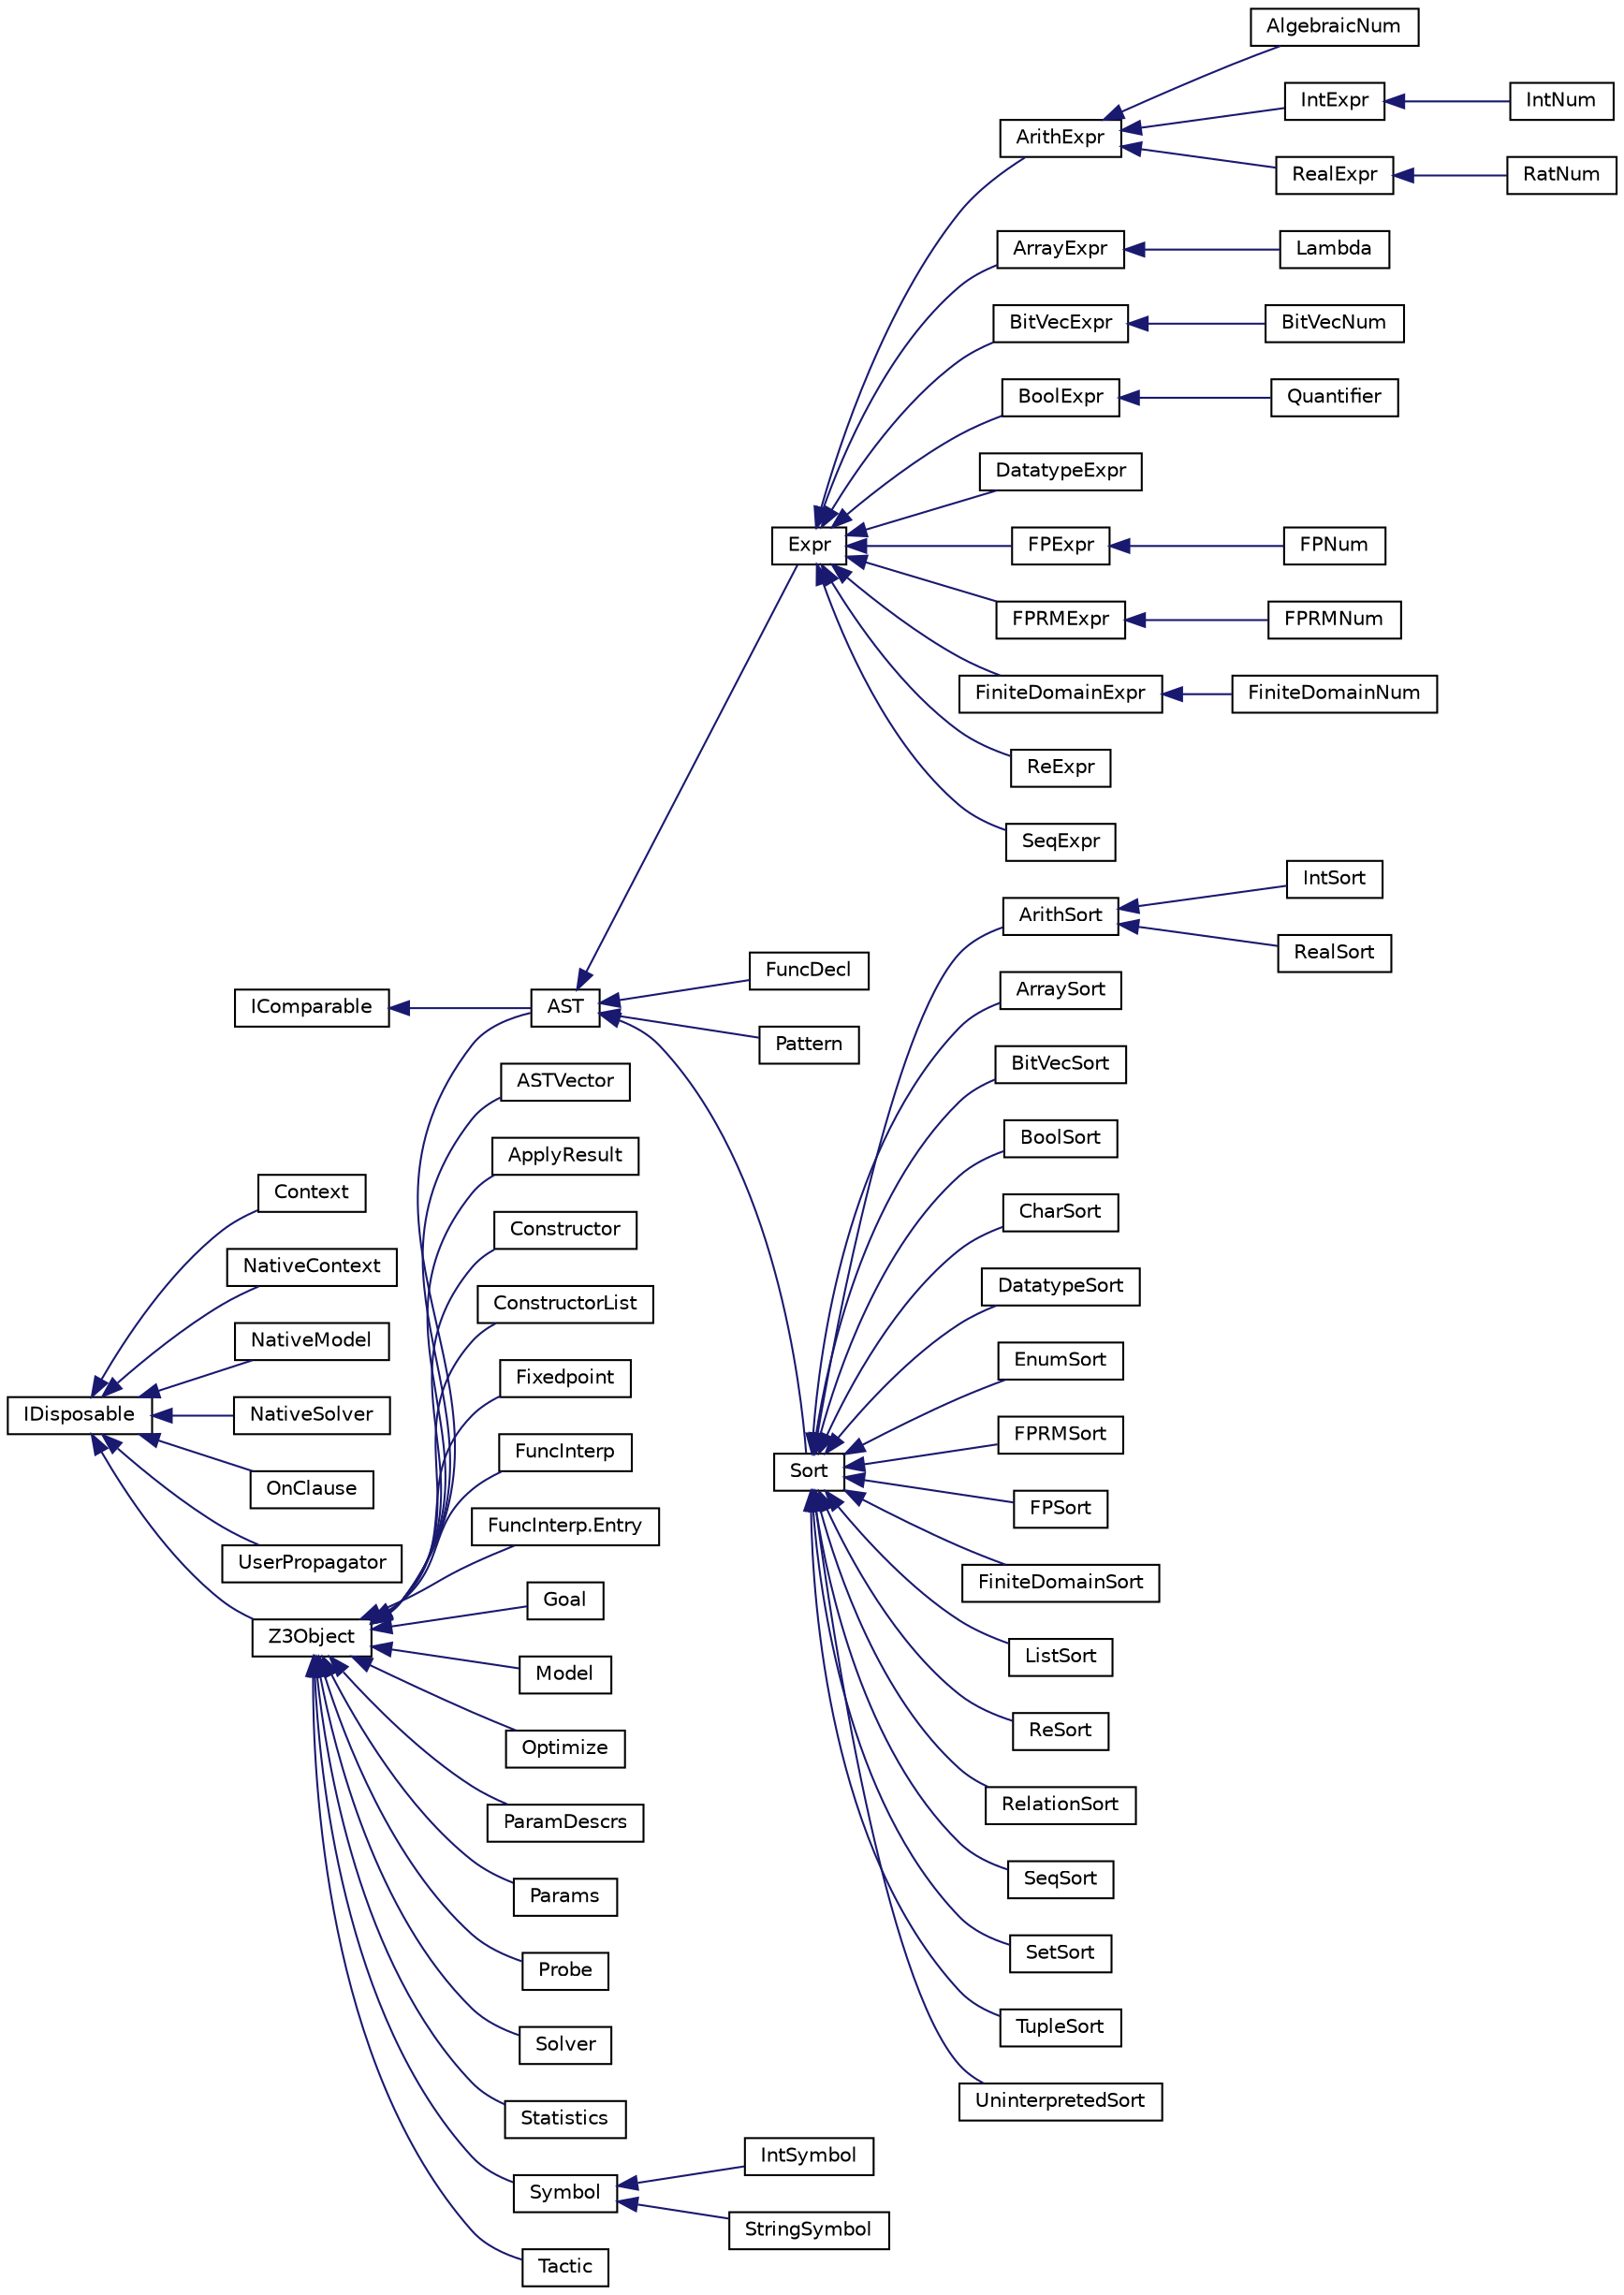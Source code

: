 digraph "Graphical Class Hierarchy"
{
 // LATEX_PDF_SIZE
  edge [fontname="Helvetica",fontsize="10",labelfontname="Helvetica",labelfontsize="10"];
  node [fontname="Helvetica",fontsize="10",shape=record];
  rankdir="LR";
  Node0 [label="IComparable",height=0.2,width=0.4,color="black", fillcolor="white", style="filled",URL="$class_i_comparable.html",tooltip=" "];
  Node0 -> Node1 [dir="back",color="midnightblue",fontsize="10",style="solid",fontname="Helvetica"];
  Node1 [label="AST",height=0.2,width=0.4,color="black", fillcolor="white", style="filled",URL="$class_microsoft_1_1_z3_1_1_a_s_t.html",tooltip="The abstract syntax tree (AST) class."];
  Node1 -> Node2 [dir="back",color="midnightblue",fontsize="10",style="solid",fontname="Helvetica"];
  Node2 [label="Expr",height=0.2,width=0.4,color="black", fillcolor="white", style="filled",URL="$class_microsoft_1_1_z3_1_1_expr.html",tooltip="Expressions are terms."];
  Node2 -> Node3 [dir="back",color="midnightblue",fontsize="10",style="solid",fontname="Helvetica"];
  Node3 [label="ArithExpr",height=0.2,width=0.4,color="black", fillcolor="white", style="filled",URL="$class_microsoft_1_1_z3_1_1_arith_expr.html",tooltip="Arithmetic expressions (int/real)"];
  Node3 -> Node4 [dir="back",color="midnightblue",fontsize="10",style="solid",fontname="Helvetica"];
  Node4 [label="AlgebraicNum",height=0.2,width=0.4,color="black", fillcolor="white", style="filled",URL="$class_microsoft_1_1_z3_1_1_algebraic_num.html",tooltip="Algebraic numbers"];
  Node3 -> Node5 [dir="back",color="midnightblue",fontsize="10",style="solid",fontname="Helvetica"];
  Node5 [label="IntExpr",height=0.2,width=0.4,color="black", fillcolor="white", style="filled",URL="$class_microsoft_1_1_z3_1_1_int_expr.html",tooltip="Int expressions"];
  Node5 -> Node6 [dir="back",color="midnightblue",fontsize="10",style="solid",fontname="Helvetica"];
  Node6 [label="IntNum",height=0.2,width=0.4,color="black", fillcolor="white", style="filled",URL="$class_microsoft_1_1_z3_1_1_int_num.html",tooltip="Integer Numerals"];
  Node3 -> Node7 [dir="back",color="midnightblue",fontsize="10",style="solid",fontname="Helvetica"];
  Node7 [label="RealExpr",height=0.2,width=0.4,color="black", fillcolor="white", style="filled",URL="$class_microsoft_1_1_z3_1_1_real_expr.html",tooltip="Real expressions"];
  Node7 -> Node8 [dir="back",color="midnightblue",fontsize="10",style="solid",fontname="Helvetica"];
  Node8 [label="RatNum",height=0.2,width=0.4,color="black", fillcolor="white", style="filled",URL="$class_microsoft_1_1_z3_1_1_rat_num.html",tooltip="Rational Numerals"];
  Node2 -> Node9 [dir="back",color="midnightblue",fontsize="10",style="solid",fontname="Helvetica"];
  Node9 [label="ArrayExpr",height=0.2,width=0.4,color="black", fillcolor="white", style="filled",URL="$class_microsoft_1_1_z3_1_1_array_expr.html",tooltip="Array expressions"];
  Node9 -> Node10 [dir="back",color="midnightblue",fontsize="10",style="solid",fontname="Helvetica"];
  Node10 [label="Lambda",height=0.2,width=0.4,color="black", fillcolor="white", style="filled",URL="$class_microsoft_1_1_z3_1_1_lambda.html",tooltip="Lambda expressions."];
  Node2 -> Node11 [dir="back",color="midnightblue",fontsize="10",style="solid",fontname="Helvetica"];
  Node11 [label="BitVecExpr",height=0.2,width=0.4,color="black", fillcolor="white", style="filled",URL="$class_microsoft_1_1_z3_1_1_bit_vec_expr.html",tooltip="Bit-vector expressions"];
  Node11 -> Node12 [dir="back",color="midnightblue",fontsize="10",style="solid",fontname="Helvetica"];
  Node12 [label="BitVecNum",height=0.2,width=0.4,color="black", fillcolor="white", style="filled",URL="$class_microsoft_1_1_z3_1_1_bit_vec_num.html",tooltip="Bit-vector numerals"];
  Node2 -> Node13 [dir="back",color="midnightblue",fontsize="10",style="solid",fontname="Helvetica"];
  Node13 [label="BoolExpr",height=0.2,width=0.4,color="black", fillcolor="white", style="filled",URL="$class_microsoft_1_1_z3_1_1_bool_expr.html",tooltip="Boolean expressions"];
  Node13 -> Node14 [dir="back",color="midnightblue",fontsize="10",style="solid",fontname="Helvetica"];
  Node14 [label="Quantifier",height=0.2,width=0.4,color="black", fillcolor="white", style="filled",URL="$class_microsoft_1_1_z3_1_1_quantifier.html",tooltip="Quantifier expressions."];
  Node2 -> Node15 [dir="back",color="midnightblue",fontsize="10",style="solid",fontname="Helvetica"];
  Node15 [label="DatatypeExpr",height=0.2,width=0.4,color="black", fillcolor="white", style="filled",URL="$class_microsoft_1_1_z3_1_1_datatype_expr.html",tooltip="Datatype expressions"];
  Node2 -> Node16 [dir="back",color="midnightblue",fontsize="10",style="solid",fontname="Helvetica"];
  Node16 [label="FPExpr",height=0.2,width=0.4,color="black", fillcolor="white", style="filled",URL="$class_microsoft_1_1_z3_1_1_f_p_expr.html",tooltip="FloatingPoint Expressions"];
  Node16 -> Node17 [dir="back",color="midnightblue",fontsize="10",style="solid",fontname="Helvetica"];
  Node17 [label="FPNum",height=0.2,width=0.4,color="black", fillcolor="white", style="filled",URL="$class_microsoft_1_1_z3_1_1_f_p_num.html",tooltip="FloatiungPoint Numerals"];
  Node2 -> Node18 [dir="back",color="midnightblue",fontsize="10",style="solid",fontname="Helvetica"];
  Node18 [label="FPRMExpr",height=0.2,width=0.4,color="black", fillcolor="white", style="filled",URL="$class_microsoft_1_1_z3_1_1_f_p_r_m_expr.html",tooltip="FloatingPoint RoundingMode Expressions"];
  Node18 -> Node19 [dir="back",color="midnightblue",fontsize="10",style="solid",fontname="Helvetica"];
  Node19 [label="FPRMNum",height=0.2,width=0.4,color="black", fillcolor="white", style="filled",URL="$class_microsoft_1_1_z3_1_1_f_p_r_m_num.html",tooltip="Floating-point rounding mode numerals"];
  Node2 -> Node20 [dir="back",color="midnightblue",fontsize="10",style="solid",fontname="Helvetica"];
  Node20 [label="FiniteDomainExpr",height=0.2,width=0.4,color="black", fillcolor="white", style="filled",URL="$class_microsoft_1_1_z3_1_1_finite_domain_expr.html",tooltip="Finite-domain expressions"];
  Node20 -> Node21 [dir="back",color="midnightblue",fontsize="10",style="solid",fontname="Helvetica"];
  Node21 [label="FiniteDomainNum",height=0.2,width=0.4,color="black", fillcolor="white", style="filled",URL="$class_microsoft_1_1_z3_1_1_finite_domain_num.html",tooltip="Finite-domain numerals"];
  Node2 -> Node22 [dir="back",color="midnightblue",fontsize="10",style="solid",fontname="Helvetica"];
  Node22 [label="ReExpr",height=0.2,width=0.4,color="black", fillcolor="white", style="filled",URL="$class_microsoft_1_1_z3_1_1_re_expr.html",tooltip="Regular expression expressions"];
  Node2 -> Node23 [dir="back",color="midnightblue",fontsize="10",style="solid",fontname="Helvetica"];
  Node23 [label="SeqExpr",height=0.2,width=0.4,color="black", fillcolor="white", style="filled",URL="$class_microsoft_1_1_z3_1_1_seq_expr.html",tooltip="Sequence expressions"];
  Node1 -> Node24 [dir="back",color="midnightblue",fontsize="10",style="solid",fontname="Helvetica"];
  Node24 [label="FuncDecl",height=0.2,width=0.4,color="black", fillcolor="white", style="filled",URL="$class_microsoft_1_1_z3_1_1_func_decl.html",tooltip="Function declarations."];
  Node1 -> Node25 [dir="back",color="midnightblue",fontsize="10",style="solid",fontname="Helvetica"];
  Node25 [label="Pattern",height=0.2,width=0.4,color="black", fillcolor="white", style="filled",URL="$class_microsoft_1_1_z3_1_1_pattern.html",tooltip="Patterns comprise a list of terms. The list should be non-empty. If the list comprises of more than o..."];
  Node1 -> Node26 [dir="back",color="midnightblue",fontsize="10",style="solid",fontname="Helvetica"];
  Node26 [label="Sort",height=0.2,width=0.4,color="black", fillcolor="white", style="filled",URL="$class_microsoft_1_1_z3_1_1_sort.html",tooltip="The Sort class implements type information for ASTs."];
  Node26 -> Node27 [dir="back",color="midnightblue",fontsize="10",style="solid",fontname="Helvetica"];
  Node27 [label="ArithSort",height=0.2,width=0.4,color="black", fillcolor="white", style="filled",URL="$class_microsoft_1_1_z3_1_1_arith_sort.html",tooltip="An arithmetic sort, i.e., Int or Real."];
  Node27 -> Node28 [dir="back",color="midnightblue",fontsize="10",style="solid",fontname="Helvetica"];
  Node28 [label="IntSort",height=0.2,width=0.4,color="black", fillcolor="white", style="filled",URL="$class_microsoft_1_1_z3_1_1_int_sort.html",tooltip="An Integer sort"];
  Node27 -> Node29 [dir="back",color="midnightblue",fontsize="10",style="solid",fontname="Helvetica"];
  Node29 [label="RealSort",height=0.2,width=0.4,color="black", fillcolor="white", style="filled",URL="$class_microsoft_1_1_z3_1_1_real_sort.html",tooltip="A real sort"];
  Node26 -> Node30 [dir="back",color="midnightblue",fontsize="10",style="solid",fontname="Helvetica"];
  Node30 [label="ArraySort",height=0.2,width=0.4,color="black", fillcolor="white", style="filled",URL="$class_microsoft_1_1_z3_1_1_array_sort.html",tooltip="Array sorts."];
  Node26 -> Node31 [dir="back",color="midnightblue",fontsize="10",style="solid",fontname="Helvetica"];
  Node31 [label="BitVecSort",height=0.2,width=0.4,color="black", fillcolor="white", style="filled",URL="$class_microsoft_1_1_z3_1_1_bit_vec_sort.html",tooltip="Bit-vector sorts."];
  Node26 -> Node32 [dir="back",color="midnightblue",fontsize="10",style="solid",fontname="Helvetica"];
  Node32 [label="BoolSort",height=0.2,width=0.4,color="black", fillcolor="white", style="filled",URL="$class_microsoft_1_1_z3_1_1_bool_sort.html",tooltip="A Boolean sort."];
  Node26 -> Node33 [dir="back",color="midnightblue",fontsize="10",style="solid",fontname="Helvetica"];
  Node33 [label="CharSort",height=0.2,width=0.4,color="black", fillcolor="white", style="filled",URL="$class_microsoft_1_1_z3_1_1_char_sort.html",tooltip="A Character sort"];
  Node26 -> Node34 [dir="back",color="midnightblue",fontsize="10",style="solid",fontname="Helvetica"];
  Node34 [label="DatatypeSort",height=0.2,width=0.4,color="black", fillcolor="white", style="filled",URL="$class_microsoft_1_1_z3_1_1_datatype_sort.html",tooltip="Datatype sorts."];
  Node26 -> Node35 [dir="back",color="midnightblue",fontsize="10",style="solid",fontname="Helvetica"];
  Node35 [label="EnumSort",height=0.2,width=0.4,color="black", fillcolor="white", style="filled",URL="$class_microsoft_1_1_z3_1_1_enum_sort.html",tooltip="Enumeration sorts."];
  Node26 -> Node36 [dir="back",color="midnightblue",fontsize="10",style="solid",fontname="Helvetica"];
  Node36 [label="FPRMSort",height=0.2,width=0.4,color="black", fillcolor="white", style="filled",URL="$class_microsoft_1_1_z3_1_1_f_p_r_m_sort.html",tooltip="The FloatingPoint RoundingMode sort"];
  Node26 -> Node37 [dir="back",color="midnightblue",fontsize="10",style="solid",fontname="Helvetica"];
  Node37 [label="FPSort",height=0.2,width=0.4,color="black", fillcolor="white", style="filled",URL="$class_microsoft_1_1_z3_1_1_f_p_sort.html",tooltip="FloatingPoint sort"];
  Node26 -> Node38 [dir="back",color="midnightblue",fontsize="10",style="solid",fontname="Helvetica"];
  Node38 [label="FiniteDomainSort",height=0.2,width=0.4,color="black", fillcolor="white", style="filled",URL="$class_microsoft_1_1_z3_1_1_finite_domain_sort.html",tooltip="Finite domain sorts."];
  Node26 -> Node39 [dir="back",color="midnightblue",fontsize="10",style="solid",fontname="Helvetica"];
  Node39 [label="ListSort",height=0.2,width=0.4,color="black", fillcolor="white", style="filled",URL="$class_microsoft_1_1_z3_1_1_list_sort.html",tooltip="List sorts."];
  Node26 -> Node40 [dir="back",color="midnightblue",fontsize="10",style="solid",fontname="Helvetica"];
  Node40 [label="ReSort",height=0.2,width=0.4,color="black", fillcolor="white", style="filled",URL="$class_microsoft_1_1_z3_1_1_re_sort.html",tooltip="A regular expression sort"];
  Node26 -> Node41 [dir="back",color="midnightblue",fontsize="10",style="solid",fontname="Helvetica"];
  Node41 [label="RelationSort",height=0.2,width=0.4,color="black", fillcolor="white", style="filled",URL="$class_microsoft_1_1_z3_1_1_relation_sort.html",tooltip="Relation sorts."];
  Node26 -> Node42 [dir="back",color="midnightblue",fontsize="10",style="solid",fontname="Helvetica"];
  Node42 [label="SeqSort",height=0.2,width=0.4,color="black", fillcolor="white", style="filled",URL="$class_microsoft_1_1_z3_1_1_seq_sort.html",tooltip="A Sequence sort"];
  Node26 -> Node43 [dir="back",color="midnightblue",fontsize="10",style="solid",fontname="Helvetica"];
  Node43 [label="SetSort",height=0.2,width=0.4,color="black", fillcolor="white", style="filled",URL="$class_microsoft_1_1_z3_1_1_set_sort.html",tooltip="Set sorts."];
  Node26 -> Node44 [dir="back",color="midnightblue",fontsize="10",style="solid",fontname="Helvetica"];
  Node44 [label="TupleSort",height=0.2,width=0.4,color="black", fillcolor="white", style="filled",URL="$class_microsoft_1_1_z3_1_1_tuple_sort.html",tooltip="Tuple sorts."];
  Node26 -> Node45 [dir="back",color="midnightblue",fontsize="10",style="solid",fontname="Helvetica"];
  Node45 [label="UninterpretedSort",height=0.2,width=0.4,color="black", fillcolor="white", style="filled",URL="$class_microsoft_1_1_z3_1_1_uninterpreted_sort.html",tooltip="Uninterpreted Sorts"];
  Node161 [label="IDisposable",height=0.2,width=0.4,color="black", fillcolor="white", style="filled",URL="$class_i_disposable.html",tooltip=" "];
  Node161 -> Node162 [dir="back",color="midnightblue",fontsize="10",style="solid",fontname="Helvetica"];
  Node162 [label="Context",height=0.2,width=0.4,color="black", fillcolor="white", style="filled",URL="$class_microsoft_1_1_z3_1_1_context.html",tooltip="The main interaction with Z3 happens via the Context."];
  Node161 -> Node163 [dir="back",color="midnightblue",fontsize="10",style="solid",fontname="Helvetica"];
  Node163 [label="NativeContext",height=0.2,width=0.4,color="black", fillcolor="white", style="filled",URL="$class_microsoft_1_1_z3_1_1_native_context.html",tooltip="The main interaction with Z3 happens via the Context. NativeContext allows for efficient wrapper-redu..."];
  Node161 -> Node164 [dir="back",color="midnightblue",fontsize="10",style="solid",fontname="Helvetica"];
  Node164 [label="NativeModel",height=0.2,width=0.4,color="black", fillcolor="white", style="filled",URL="$class_microsoft_1_1_z3_1_1_native_model.html",tooltip="A Model contains interpretations (assignments) of constants and functions."];
  Node161 -> Node165 [dir="back",color="midnightblue",fontsize="10",style="solid",fontname="Helvetica"];
  Node165 [label="NativeSolver",height=0.2,width=0.4,color="black", fillcolor="white", style="filled",URL="$class_microsoft_1_1_z3_1_1_native_solver.html",tooltip="Solvers."];
  Node161 -> Node166 [dir="back",color="midnightblue",fontsize="10",style="solid",fontname="Helvetica"];
  Node166 [label="OnClause",height=0.2,width=0.4,color="black", fillcolor="white", style="filled",URL="$class_microsoft_1_1_z3_1_1_on_clause.html",tooltip="OnClause - clause inference callback"];
  Node161 -> Node167 [dir="back",color="midnightblue",fontsize="10",style="solid",fontname="Helvetica"];
  Node167 [label="UserPropagator",height=0.2,width=0.4,color="black", fillcolor="white", style="filled",URL="$class_microsoft_1_1_z3_1_1_user_propagator.html",tooltip="Propagator context for .Net"];
  Node161 -> Node168 [dir="back",color="midnightblue",fontsize="10",style="solid",fontname="Helvetica"];
  Node168 [label="Z3Object",height=0.2,width=0.4,color="black", fillcolor="white", style="filled",URL="$class_microsoft_1_1_z3_1_1_z3_object.html",tooltip="Internal base class for interfacing with native Z3 objects. Should not be used externally."];
  Node168 -> Node1 [dir="back",color="midnightblue",fontsize="10",style="solid",fontname="Helvetica"];
  Node168 -> Node169 [dir="back",color="midnightblue",fontsize="10",style="solid",fontname="Helvetica"];
  Node169 [label="ASTVector",height=0.2,width=0.4,color="black", fillcolor="white", style="filled",URL="$class_microsoft_1_1_z3_1_1_a_s_t_vector.html",tooltip="Vectors of ASTs."];
  Node168 -> Node170 [dir="back",color="midnightblue",fontsize="10",style="solid",fontname="Helvetica"];
  Node170 [label="ApplyResult",height=0.2,width=0.4,color="black", fillcolor="white", style="filled",URL="$class_microsoft_1_1_z3_1_1_apply_result.html",tooltip="ApplyResult objects represent the result of an application of a tactic to a goal. It contains the sub..."];
  Node168 -> Node171 [dir="back",color="midnightblue",fontsize="10",style="solid",fontname="Helvetica"];
  Node171 [label="Constructor",height=0.2,width=0.4,color="black", fillcolor="white", style="filled",URL="$class_microsoft_1_1_z3_1_1_constructor.html",tooltip="Constructors are used for datatype sorts."];
  Node168 -> Node172 [dir="back",color="midnightblue",fontsize="10",style="solid",fontname="Helvetica"];
  Node172 [label="ConstructorList",height=0.2,width=0.4,color="black", fillcolor="white", style="filled",URL="$class_microsoft_1_1_z3_1_1_constructor_list.html",tooltip="Lists of constructors"];
  Node168 -> Node173 [dir="back",color="midnightblue",fontsize="10",style="solid",fontname="Helvetica"];
  Node173 [label="Fixedpoint",height=0.2,width=0.4,color="black", fillcolor="white", style="filled",URL="$class_microsoft_1_1_z3_1_1_fixedpoint.html",tooltip="Object for managing fixedpoints"];
  Node168 -> Node174 [dir="back",color="midnightblue",fontsize="10",style="solid",fontname="Helvetica"];
  Node174 [label="FuncInterp",height=0.2,width=0.4,color="black", fillcolor="white", style="filled",URL="$class_microsoft_1_1_z3_1_1_func_interp.html",tooltip="A function interpretation is represented as a finite map and an 'else' value. Each entry in the finit..."];
  Node168 -> Node175 [dir="back",color="midnightblue",fontsize="10",style="solid",fontname="Helvetica"];
  Node175 [label="FuncInterp.Entry",height=0.2,width=0.4,color="black", fillcolor="white", style="filled",URL="$class_microsoft_1_1_z3_1_1_func_interp_1_1_entry.html",tooltip="An Entry object represents an element in the finite map used to encode a function interpretation."];
  Node168 -> Node176 [dir="back",color="midnightblue",fontsize="10",style="solid",fontname="Helvetica"];
  Node176 [label="Goal",height=0.2,width=0.4,color="black", fillcolor="white", style="filled",URL="$class_microsoft_1_1_z3_1_1_goal.html",tooltip="A goal (aka problem). A goal is essentially a set of formulas, that can be solved and/or transformed ..."];
  Node168 -> Node177 [dir="back",color="midnightblue",fontsize="10",style="solid",fontname="Helvetica"];
  Node177 [label="Model",height=0.2,width=0.4,color="black", fillcolor="white", style="filled",URL="$class_microsoft_1_1_z3_1_1_model.html",tooltip="A Model contains interpretations (assignments) of constants and functions."];
  Node168 -> Node178 [dir="back",color="midnightblue",fontsize="10",style="solid",fontname="Helvetica"];
  Node178 [label="Optimize",height=0.2,width=0.4,color="black", fillcolor="white", style="filled",URL="$class_microsoft_1_1_z3_1_1_optimize.html",tooltip="Object for managing optimization context"];
  Node168 -> Node179 [dir="back",color="midnightblue",fontsize="10",style="solid",fontname="Helvetica"];
  Node179 [label="ParamDescrs",height=0.2,width=0.4,color="black", fillcolor="white", style="filled",URL="$class_microsoft_1_1_z3_1_1_param_descrs.html",tooltip="A ParamDescrs describes a set of parameters."];
  Node168 -> Node180 [dir="back",color="midnightblue",fontsize="10",style="solid",fontname="Helvetica"];
  Node180 [label="Params",height=0.2,width=0.4,color="black", fillcolor="white", style="filled",URL="$class_microsoft_1_1_z3_1_1_params.html",tooltip="A Params objects represents a configuration in the form of Symbol/value pairs."];
  Node168 -> Node181 [dir="back",color="midnightblue",fontsize="10",style="solid",fontname="Helvetica"];
  Node181 [label="Probe",height=0.2,width=0.4,color="black", fillcolor="white", style="filled",URL="$class_microsoft_1_1_z3_1_1_probe.html",tooltip="Probes are used to inspect a goal (aka problem) and collect information that may be used to decide wh..."];
  Node168 -> Node182 [dir="back",color="midnightblue",fontsize="10",style="solid",fontname="Helvetica"];
  Node182 [label="Solver",height=0.2,width=0.4,color="black", fillcolor="white", style="filled",URL="$class_microsoft_1_1_z3_1_1_solver.html",tooltip="Solvers."];
  Node168 -> Node183 [dir="back",color="midnightblue",fontsize="10",style="solid",fontname="Helvetica"];
  Node183 [label="Statistics",height=0.2,width=0.4,color="black", fillcolor="white", style="filled",URL="$class_microsoft_1_1_z3_1_1_statistics.html",tooltip="Objects of this class track statistical information about solvers."];
  Node168 -> Node184 [dir="back",color="midnightblue",fontsize="10",style="solid",fontname="Helvetica"];
  Node184 [label="Symbol",height=0.2,width=0.4,color="black", fillcolor="white", style="filled",URL="$class_microsoft_1_1_z3_1_1_symbol.html",tooltip="Symbols are used to name several term and type constructors."];
  Node184 -> Node185 [dir="back",color="midnightblue",fontsize="10",style="solid",fontname="Helvetica"];
  Node185 [label="IntSymbol",height=0.2,width=0.4,color="black", fillcolor="white", style="filled",URL="$class_microsoft_1_1_z3_1_1_int_symbol.html",tooltip="Numbered symbols"];
  Node184 -> Node186 [dir="back",color="midnightblue",fontsize="10",style="solid",fontname="Helvetica"];
  Node186 [label="StringSymbol",height=0.2,width=0.4,color="black", fillcolor="white", style="filled",URL="$class_microsoft_1_1_z3_1_1_string_symbol.html",tooltip="Named symbols"];
  Node168 -> Node187 [dir="back",color="midnightblue",fontsize="10",style="solid",fontname="Helvetica"];
  Node187 [label="Tactic",height=0.2,width=0.4,color="black", fillcolor="white", style="filled",URL="$class_microsoft_1_1_z3_1_1_tactic.html",tooltip="Tactics are the basic building block for creating custom solvers for specific problem domains...."];
}
